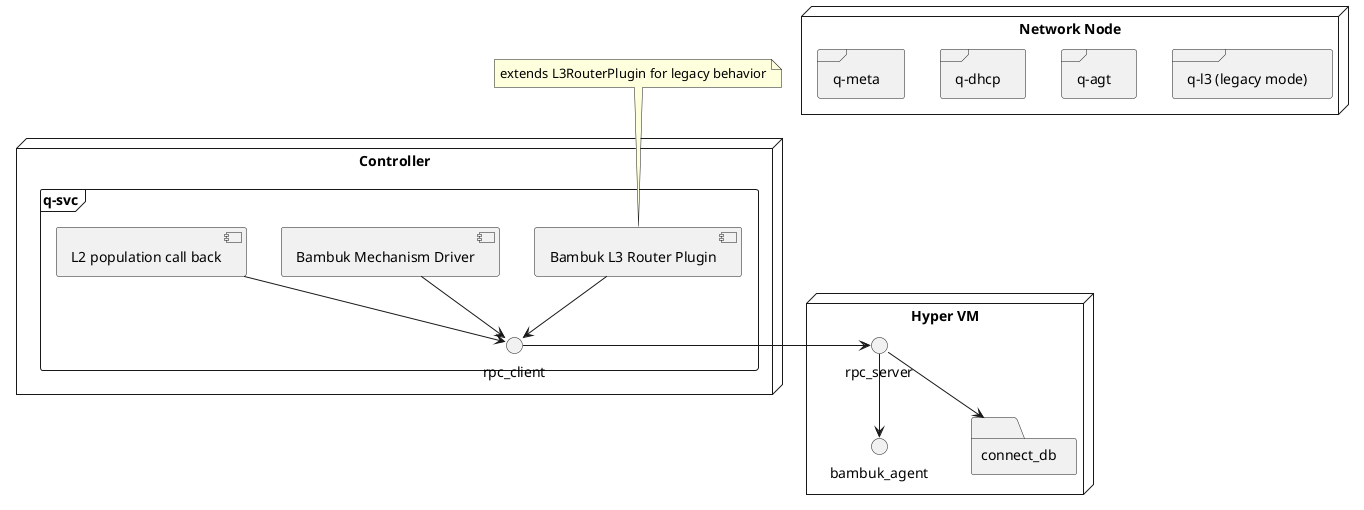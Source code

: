 @startuml
skinparam componentStyle uml2

node "Controller" {
    frame "q-svc" {
        interface rpc_client
        [Bambuk L3 Router Plugin] --> rpc_client
        [Bambuk Mechanism Driver] --> rpc_client
        [L2 population call back] --> rpc_client
    }
}

node "Network Node" {
    frame "q-l3 (legacy mode)" {
    }
    frame "q-agt" {
    }
    frame "q-dhcp" {
    }
    frame "q-meta" {
    }
}

node "Hyper VM" {
    interface rpc_server
    interface bambuk_agent
    folder connect_db
    rpc_server --> connect_db
    rpc_server --> bambuk_agent
}

rpc_client -> rpc_server

note top of [Bambuk L3 Router Plugin] : extends L3RouterPlugin for legacy behavior

@enduml
